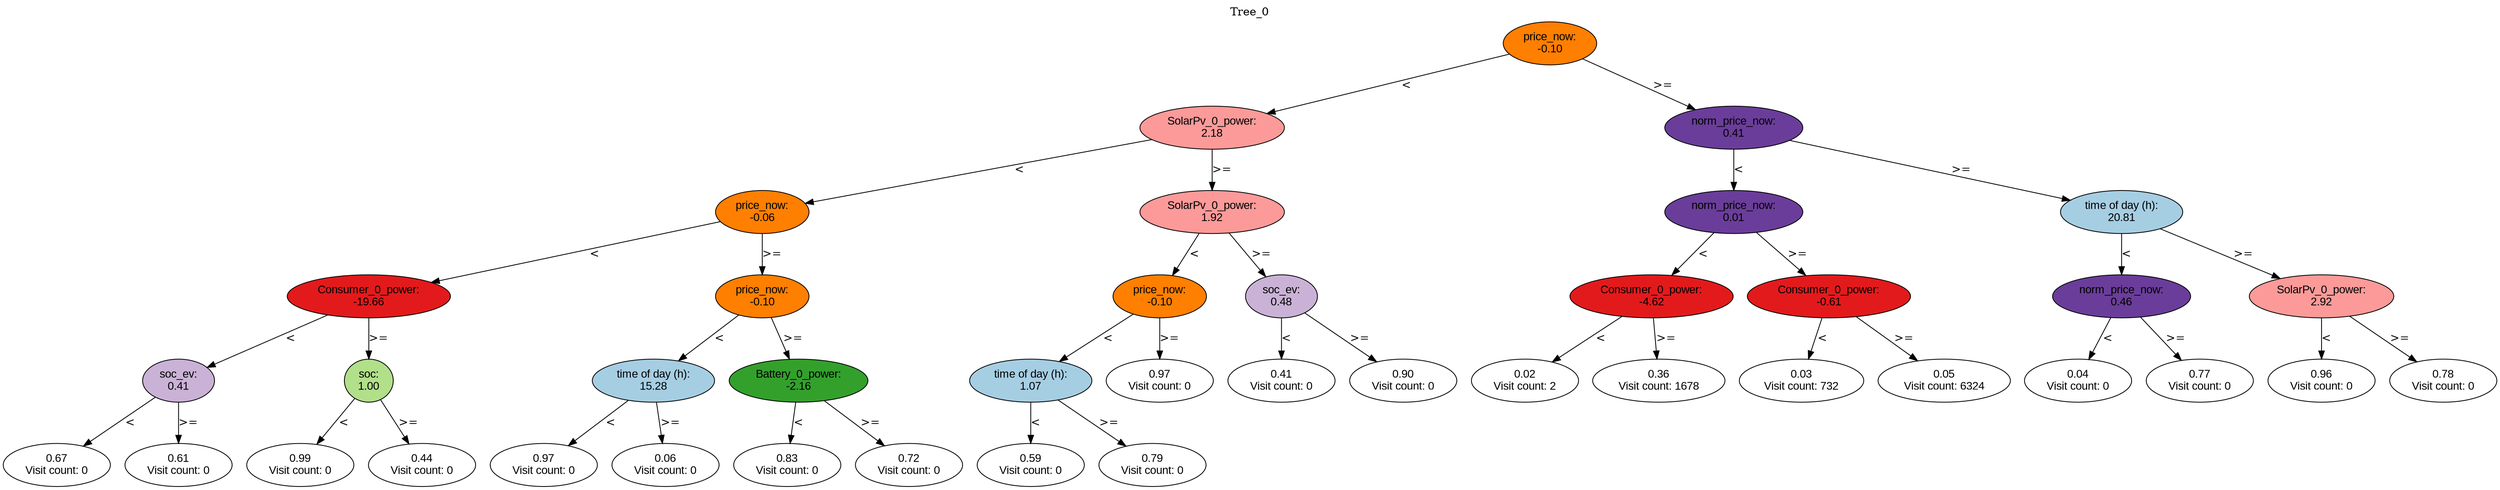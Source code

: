 digraph BST {
    node [fontname="Arial" style=filled colorscheme=paired12];
    0 [ label = "price_now:
-0.10" fillcolor=8];
    1 [ label = "SolarPv_0_power:
2.18" fillcolor=5];
    2 [ label = "price_now:
-0.06" fillcolor=8];
    3 [ label = "Consumer_0_power:
-19.66" fillcolor=6];
    4 [ label = "soc_ev:
0.41" fillcolor=9];
    5 [ label = "0.67
Visit count: 0" fillcolor=white];
    6 [ label = "0.61
Visit count: 0" fillcolor=white];
    7 [ label = "soc:
1.00" fillcolor=3];
    8 [ label = "0.99
Visit count: 0" fillcolor=white];
    9 [ label = "0.44
Visit count: 0" fillcolor=white];
    10 [ label = "price_now:
-0.10" fillcolor=8];
    11 [ label = "time of day (h):
15.28" fillcolor=1];
    12 [ label = "0.97
Visit count: 0" fillcolor=white];
    13 [ label = "0.06
Visit count: 0" fillcolor=white];
    14 [ label = "Battery_0_power:
-2.16" fillcolor=4];
    15 [ label = "0.83
Visit count: 0" fillcolor=white];
    16 [ label = "0.72
Visit count: 0" fillcolor=white];
    17 [ label = "SolarPv_0_power:
1.92" fillcolor=5];
    18 [ label = "price_now:
-0.10" fillcolor=8];
    19 [ label = "time of day (h):
1.07" fillcolor=1];
    20 [ label = "0.59
Visit count: 0" fillcolor=white];
    21 [ label = "0.79
Visit count: 0" fillcolor=white];
    22 [ label = "0.97
Visit count: 0" fillcolor=white];
    23 [ label = "soc_ev:
0.48" fillcolor=9];
    24 [ label = "0.41
Visit count: 0" fillcolor=white];
    25 [ label = "0.90
Visit count: 0" fillcolor=white];
    26 [ label = "norm_price_now:
0.41" fillcolor=10];
    27 [ label = "norm_price_now:
0.01" fillcolor=10];
    28 [ label = "Consumer_0_power:
-4.62" fillcolor=6];
    29 [ label = "0.02
Visit count: 2" fillcolor=white];
    30 [ label = "0.36
Visit count: 1678" fillcolor=white];
    31 [ label = "Consumer_0_power:
-0.61" fillcolor=6];
    32 [ label = "0.03
Visit count: 732" fillcolor=white];
    33 [ label = "0.05
Visit count: 6324" fillcolor=white];
    34 [ label = "time of day (h):
20.81" fillcolor=1];
    35 [ label = "norm_price_now:
0.46" fillcolor=10];
    36 [ label = "0.04
Visit count: 0" fillcolor=white];
    37 [ label = "0.77
Visit count: 0" fillcolor=white];
    38 [ label = "SolarPv_0_power:
2.92" fillcolor=5];
    39 [ label = "0.96
Visit count: 0" fillcolor=white];
    40 [ label = "0.78
Visit count: 0" fillcolor=white];

    0  -> 1[ label = "<"];
    0  -> 26[ label = ">="];
    1  -> 2[ label = "<"];
    1  -> 17[ label = ">="];
    2  -> 3[ label = "<"];
    2  -> 10[ label = ">="];
    3  -> 4[ label = "<"];
    3  -> 7[ label = ">="];
    4  -> 5[ label = "<"];
    4  -> 6[ label = ">="];
    7  -> 8[ label = "<"];
    7  -> 9[ label = ">="];
    10  -> 11[ label = "<"];
    10  -> 14[ label = ">="];
    11  -> 12[ label = "<"];
    11  -> 13[ label = ">="];
    14  -> 15[ label = "<"];
    14  -> 16[ label = ">="];
    17  -> 18[ label = "<"];
    17  -> 23[ label = ">="];
    18  -> 19[ label = "<"];
    18  -> 22[ label = ">="];
    19  -> 20[ label = "<"];
    19  -> 21[ label = ">="];
    23  -> 24[ label = "<"];
    23  -> 25[ label = ">="];
    26  -> 27[ label = "<"];
    26  -> 34[ label = ">="];
    27  -> 28[ label = "<"];
    27  -> 31[ label = ">="];
    28  -> 29[ label = "<"];
    28  -> 30[ label = ">="];
    31  -> 32[ label = "<"];
    31  -> 33[ label = ">="];
    34  -> 35[ label = "<"];
    34  -> 38[ label = ">="];
    35  -> 36[ label = "<"];
    35  -> 37[ label = ">="];
    38  -> 39[ label = "<"];
    38  -> 40[ label = ">="];

    labelloc="t";
    label="Tree_0";
}